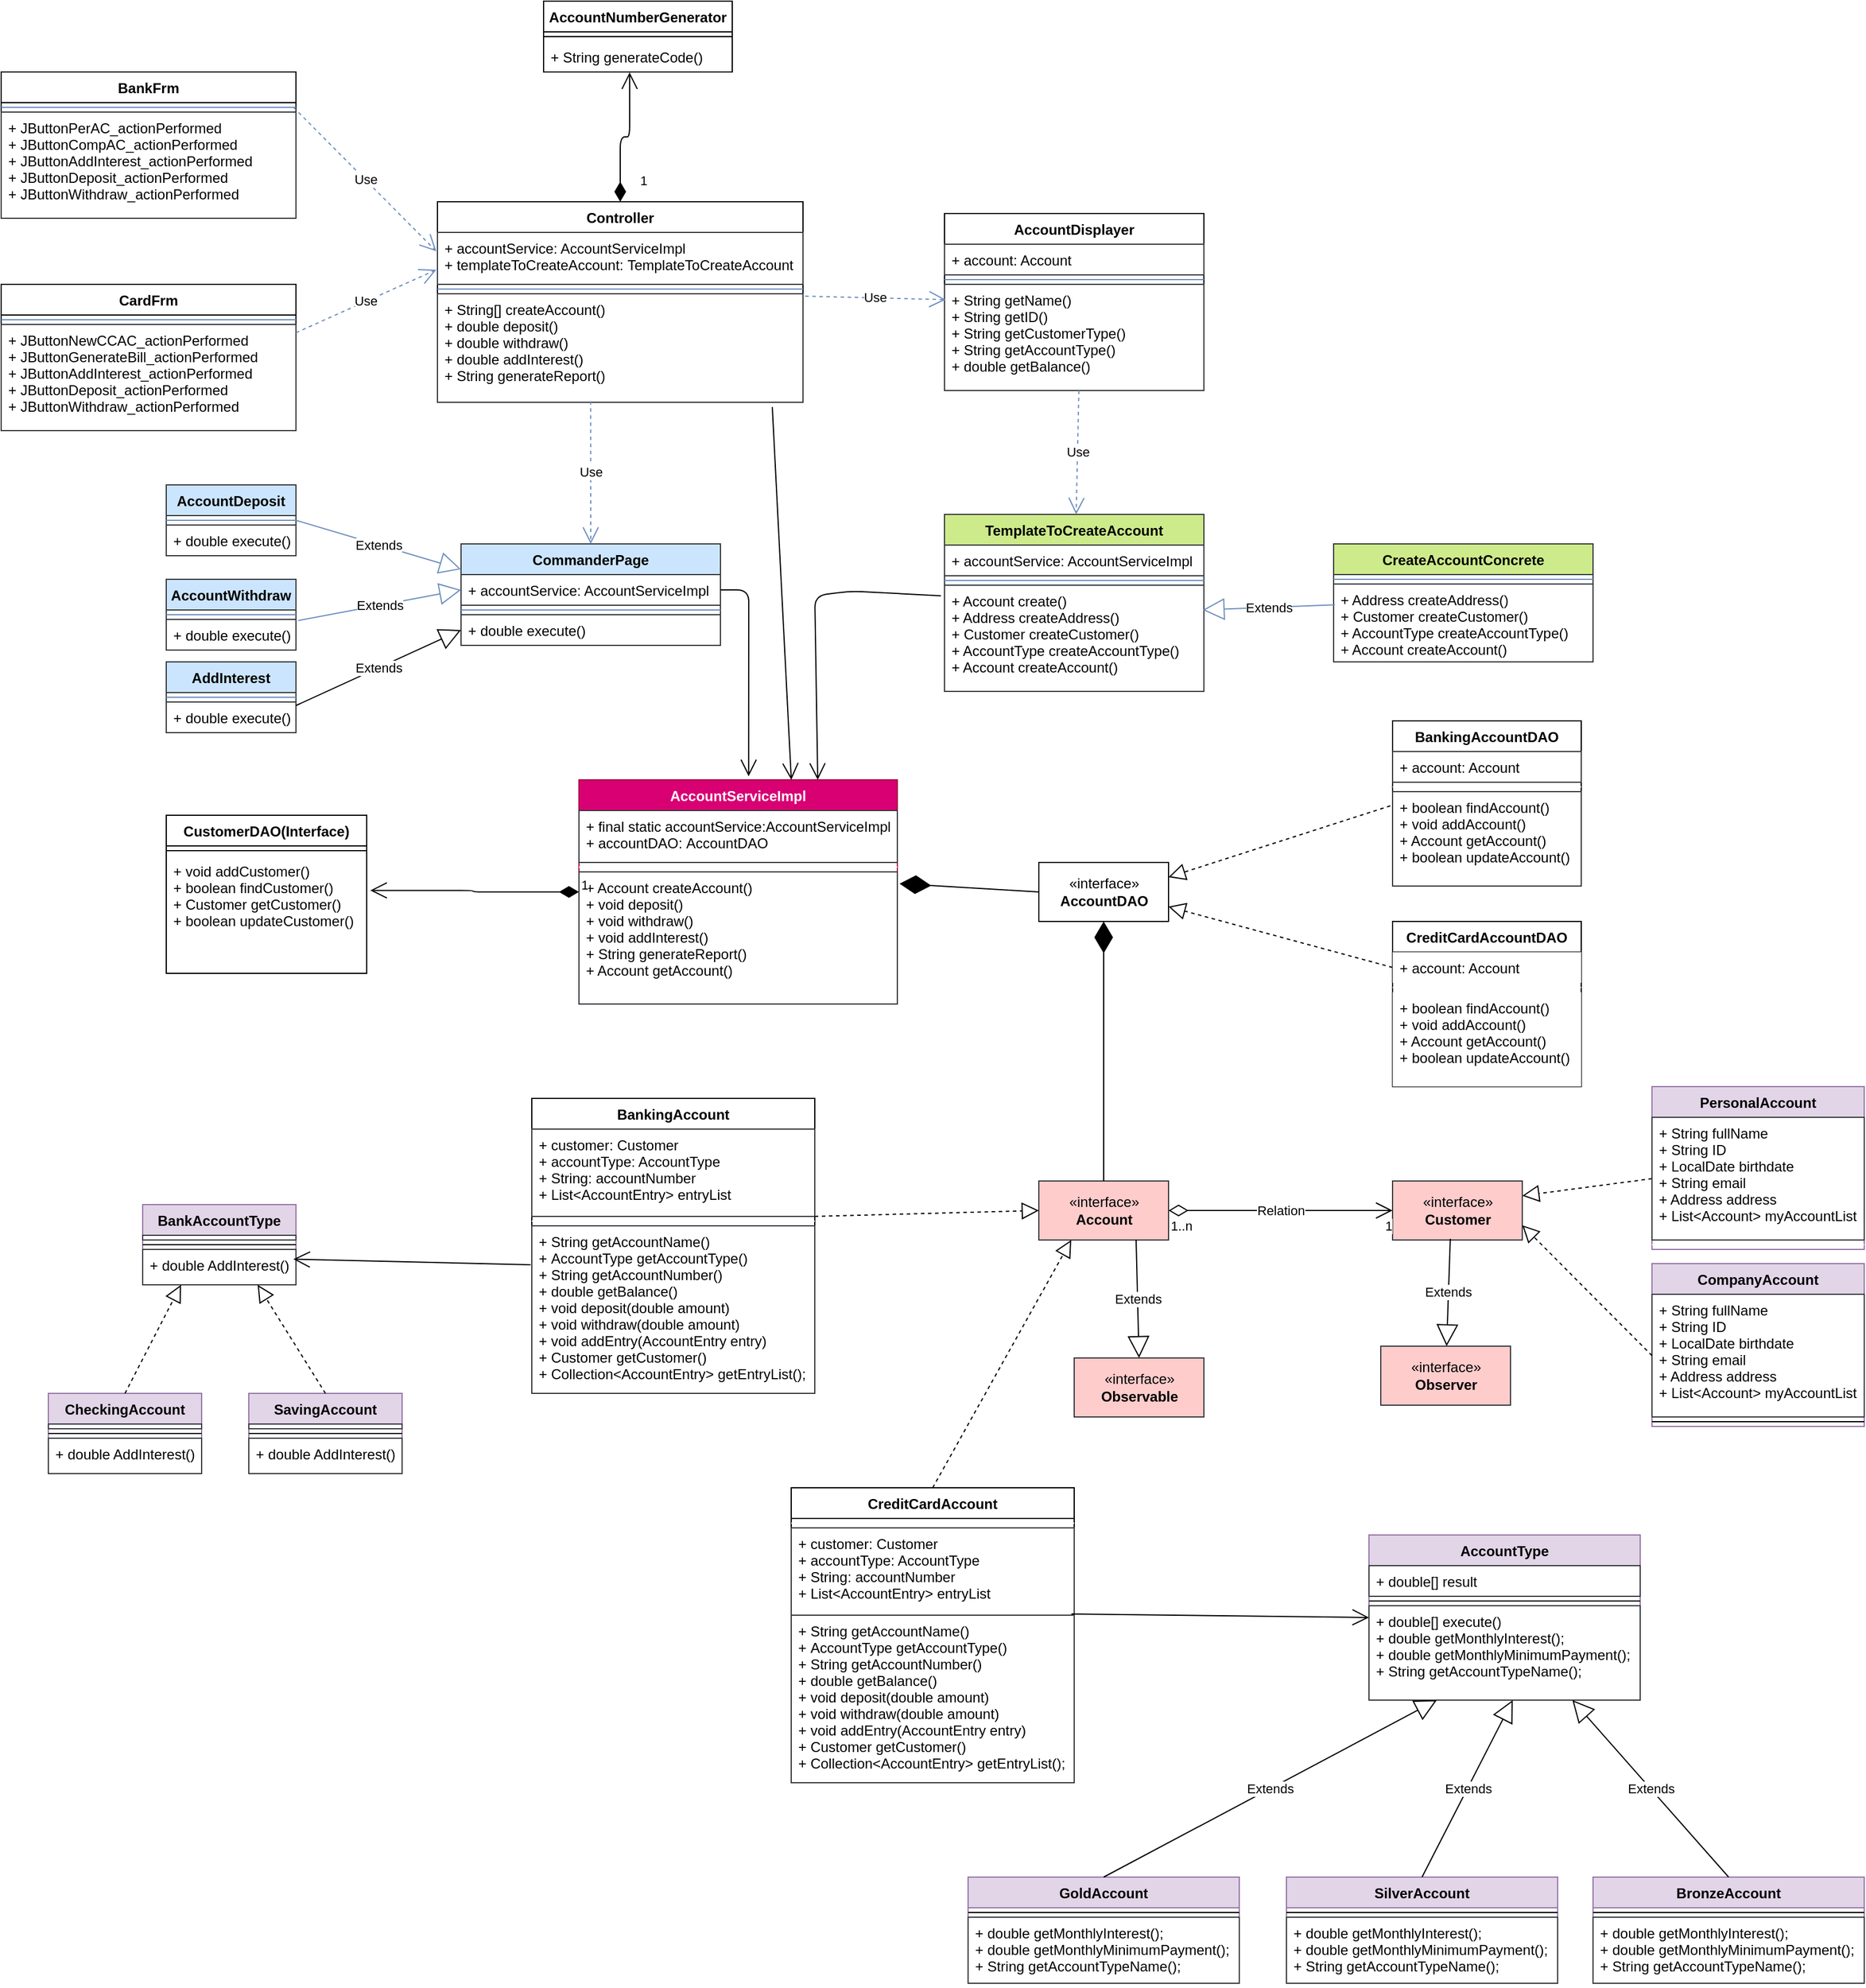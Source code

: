 <mxfile version="13.10.0" type="device"><diagram id="N6geoJVRwXy_Mv2rd3Je" name="Page-1"><mxGraphModel dx="1720" dy="2029" grid="1" gridSize="10" guides="0" tooltips="1" connect="1" arrows="1" fold="1" page="1" pageScale="1" pageWidth="850" pageHeight="1100" math="0" shadow="0"><root><mxCell id="0"/><mxCell id="1" parent="0"/><mxCell id="7Wsvsvhpd3cD05kShC8l-5" value="CardFrm" style="swimlane;fontStyle=1;align=center;verticalAlign=top;childLayout=stackLayout;horizontal=1;startSize=26;horizontalStack=0;resizeParent=1;resizeParentMax=0;resizeLast=0;collapsible=1;marginBottom=0;" parent="1" vertex="1"><mxGeometry x="30" y="160" width="250" height="124" as="geometry"/></mxCell><mxCell id="7Wsvsvhpd3cD05kShC8l-7" value="" style="line;strokeWidth=1;fillColor=#dae8fc;align=left;verticalAlign=middle;spacingTop=-1;spacingLeft=3;spacingRight=3;rotatable=0;labelPosition=right;points=[];portConstraint=eastwest;strokeColor=#6c8ebf;" parent="7Wsvsvhpd3cD05kShC8l-5" vertex="1"><mxGeometry y="26" width="250" height="8" as="geometry"/></mxCell><mxCell id="7Wsvsvhpd3cD05kShC8l-8" value="+ JButtonNewCCAC_actionPerformed&#10;+ JButtonGenerateBill_actionPerformed&#10;+ JButtonAddInterest_actionPerformed&#10;+ JButtonDeposit_actionPerformed&#10;+ JButtonWithdraw_actionPerformed" style="text;strokeColor=#36393d;align=left;verticalAlign=top;spacingLeft=4;spacingRight=4;overflow=hidden;rotatable=0;points=[[0,0.5],[1,0.5]];portConstraint=eastwest;fillColor=#FFFFFF;" parent="7Wsvsvhpd3cD05kShC8l-5" vertex="1"><mxGeometry y="34" width="250" height="90" as="geometry"/></mxCell><mxCell id="7Wsvsvhpd3cD05kShC8l-23" value="BankFrm" style="swimlane;fontStyle=1;align=center;verticalAlign=top;childLayout=stackLayout;horizontal=1;startSize=26;horizontalStack=0;resizeParent=1;resizeParentMax=0;resizeLast=0;collapsible=1;marginBottom=0;" parent="1" vertex="1"><mxGeometry x="30" y="-20" width="250" height="124" as="geometry"/></mxCell><mxCell id="7Wsvsvhpd3cD05kShC8l-25" value="" style="line;strokeWidth=1;fillColor=#dae8fc;align=left;verticalAlign=middle;spacingTop=-1;spacingLeft=3;spacingRight=3;rotatable=0;labelPosition=right;points=[];portConstraint=eastwest;strokeColor=#6c8ebf;" parent="7Wsvsvhpd3cD05kShC8l-23" vertex="1"><mxGeometry y="26" width="250" height="8" as="geometry"/></mxCell><mxCell id="7Wsvsvhpd3cD05kShC8l-26" value="+ JButtonPerAC_actionPerformed&#10;+ JButtonCompAC_actionPerformed&#10;+ JButtonAddInterest_actionPerformed&#10;+ JButtonDeposit_actionPerformed&#10;+ JButtonWithdraw_actionPerformed" style="text;align=left;verticalAlign=top;spacingLeft=4;spacingRight=4;overflow=hidden;rotatable=0;points=[[0,0.5],[1,0.5]];portConstraint=eastwest;strokeColor=#36393d;fillColor=#FFFFFF;" parent="7Wsvsvhpd3cD05kShC8l-23" vertex="1"><mxGeometry y="34" width="250" height="90" as="geometry"/></mxCell><mxCell id="7Wsvsvhpd3cD05kShC8l-27" value="Controller" style="swimlane;fontStyle=1;align=center;verticalAlign=top;childLayout=stackLayout;horizontal=1;startSize=26;horizontalStack=0;resizeParent=1;resizeParentMax=0;resizeLast=0;collapsible=1;marginBottom=0;" parent="1" vertex="1"><mxGeometry x="400" y="90" width="310" height="170" as="geometry"/></mxCell><mxCell id="7Wsvsvhpd3cD05kShC8l-28" value="+ accountService: AccountServiceImpl&#10;+ templateToCreateAccount: TemplateToCreateAccount" style="text;strokeColor=#36393d;align=left;verticalAlign=top;spacingLeft=4;spacingRight=4;overflow=hidden;rotatable=0;points=[[0,0.5],[1,0.5]];portConstraint=eastwest;fillColor=#FFFFFF;" parent="7Wsvsvhpd3cD05kShC8l-27" vertex="1"><mxGeometry y="26" width="310" height="44" as="geometry"/></mxCell><mxCell id="7Wsvsvhpd3cD05kShC8l-29" value="" style="line;strokeWidth=1;fillColor=#dae8fc;align=left;verticalAlign=middle;spacingTop=-1;spacingLeft=3;spacingRight=3;rotatable=0;labelPosition=right;points=[];portConstraint=eastwest;strokeColor=#6c8ebf;" parent="7Wsvsvhpd3cD05kShC8l-27" vertex="1"><mxGeometry y="70" width="310" height="8" as="geometry"/></mxCell><mxCell id="7Wsvsvhpd3cD05kShC8l-30" value="+ String[] createAccount()&#10;+ double deposit()&#10;+ double withdraw()&#10;+ double addInterest()&#10;+ String generateReport()&#10;" style="text;strokeColor=#36393d;align=left;verticalAlign=top;spacingLeft=4;spacingRight=4;overflow=hidden;rotatable=0;points=[[0,0.5],[1,0.5]];portConstraint=eastwest;fillColor=#FFFFFF;" parent="7Wsvsvhpd3cD05kShC8l-27" vertex="1"><mxGeometry y="78" width="310" height="92" as="geometry"/></mxCell><mxCell id="7Wsvsvhpd3cD05kShC8l-33" value="Use" style="endArrow=open;endSize=12;dashed=1;html=1;exitX=0.992;exitY=-0.044;exitDx=0;exitDy=0;exitPerimeter=0;entryX=-0.003;entryY=0.364;entryDx=0;entryDy=0;entryPerimeter=0;fillColor=#dae8fc;strokeColor=#6c8ebf;" parent="1" source="7Wsvsvhpd3cD05kShC8l-26" target="7Wsvsvhpd3cD05kShC8l-28" edge="1"><mxGeometry width="160" relative="1" as="geometry"><mxPoint x="340" y="140" as="sourcePoint"/><mxPoint x="345" y="153" as="targetPoint"/></mxGeometry></mxCell><mxCell id="7Wsvsvhpd3cD05kShC8l-34" value="Use" style="endArrow=open;endSize=12;dashed=1;html=1;exitX=1;exitY=0.078;exitDx=0;exitDy=0;exitPerimeter=0;entryX=-0.003;entryY=0.719;entryDx=0;entryDy=0;entryPerimeter=0;fillColor=#dae8fc;strokeColor=#6c8ebf;" parent="1" source="7Wsvsvhpd3cD05kShC8l-8" target="7Wsvsvhpd3cD05kShC8l-28" edge="1"><mxGeometry width="160" relative="1" as="geometry"><mxPoint x="288" y="66.04" as="sourcePoint"/><mxPoint x="355" y="163.024" as="targetPoint"/></mxGeometry></mxCell><mxCell id="7Wsvsvhpd3cD05kShC8l-35" value="CommanderPage" style="swimlane;fontStyle=1;align=center;verticalAlign=top;childLayout=stackLayout;horizontal=1;startSize=26;horizontalStack=0;resizeParent=1;resizeParentMax=0;resizeLast=0;collapsible=1;marginBottom=0;fillColor=#cce5ff;strokeColor=#36393d;" parent="1" vertex="1"><mxGeometry x="420" y="380" width="220" height="86" as="geometry"/></mxCell><mxCell id="7Wsvsvhpd3cD05kShC8l-36" value="+ accountService: AccountServiceImpl" style="text;strokeColor=#36393d;align=left;verticalAlign=top;spacingLeft=4;spacingRight=4;overflow=hidden;rotatable=0;points=[[0,0.5],[1,0.5]];portConstraint=eastwest;fillColor=#FFFFFF;" parent="7Wsvsvhpd3cD05kShC8l-35" vertex="1"><mxGeometry y="26" width="220" height="26" as="geometry"/></mxCell><mxCell id="7Wsvsvhpd3cD05kShC8l-37" value="" style="line;strokeWidth=1;fillColor=#dae8fc;align=left;verticalAlign=middle;spacingTop=-1;spacingLeft=3;spacingRight=3;rotatable=0;labelPosition=right;points=[];portConstraint=eastwest;strokeColor=#6c8ebf;" parent="7Wsvsvhpd3cD05kShC8l-35" vertex="1"><mxGeometry y="52" width="220" height="8" as="geometry"/></mxCell><mxCell id="7Wsvsvhpd3cD05kShC8l-38" value="+ double execute()" style="text;strokeColor=#36393d;align=left;verticalAlign=top;spacingLeft=4;spacingRight=4;overflow=hidden;rotatable=0;points=[[0,0.5],[1,0.5]];portConstraint=eastwest;fillColor=#FFFFFF;" parent="7Wsvsvhpd3cD05kShC8l-35" vertex="1"><mxGeometry y="60" width="220" height="26" as="geometry"/></mxCell><mxCell id="7Wsvsvhpd3cD05kShC8l-39" value="Use" style="endArrow=open;endSize=12;dashed=1;html=1;entryX=0.5;entryY=0;entryDx=0;entryDy=0;exitX=0.419;exitY=0.989;exitDx=0;exitDy=0;exitPerimeter=0;fillColor=#dae8fc;strokeColor=#6c8ebf;" parent="1" source="7Wsvsvhpd3cD05kShC8l-30" target="7Wsvsvhpd3cD05kShC8l-35" edge="1"><mxGeometry width="160" relative="1" as="geometry"><mxPoint x="557" y="279" as="sourcePoint"/><mxPoint x="419.07" y="177.636" as="targetPoint"/></mxGeometry></mxCell><mxCell id="7Wsvsvhpd3cD05kShC8l-41" value="AccountDeposit" style="swimlane;fontStyle=1;align=center;verticalAlign=top;childLayout=stackLayout;horizontal=1;startSize=26;horizontalStack=0;resizeParent=1;resizeParentMax=0;resizeLast=0;collapsible=1;marginBottom=0;fillColor=#cce5ff;strokeColor=#36393d;" parent="1" vertex="1"><mxGeometry x="170" y="330" width="110" height="60" as="geometry"/></mxCell><mxCell id="7Wsvsvhpd3cD05kShC8l-43" value="" style="line;strokeWidth=1;fillColor=#dae8fc;align=left;verticalAlign=middle;spacingTop=-1;spacingLeft=3;spacingRight=3;rotatable=0;labelPosition=right;points=[];portConstraint=eastwest;strokeColor=#6c8ebf;" parent="7Wsvsvhpd3cD05kShC8l-41" vertex="1"><mxGeometry y="26" width="110" height="8" as="geometry"/></mxCell><mxCell id="7Wsvsvhpd3cD05kShC8l-44" value="+ double execute():" style="text;strokeColor=#36393d;align=left;verticalAlign=top;spacingLeft=4;spacingRight=4;overflow=hidden;rotatable=0;points=[[0,0.5],[1,0.5]];portConstraint=eastwest;fillColor=#FFFFFF;" parent="7Wsvsvhpd3cD05kShC8l-41" vertex="1"><mxGeometry y="34" width="110" height="26" as="geometry"/></mxCell><mxCell id="7Wsvsvhpd3cD05kShC8l-45" value="AccountWithdraw" style="swimlane;fontStyle=1;align=center;verticalAlign=top;childLayout=stackLayout;horizontal=1;startSize=26;horizontalStack=0;resizeParent=1;resizeParentMax=0;resizeLast=0;collapsible=1;marginBottom=0;fillColor=#cce5ff;strokeColor=#36393d;" parent="1" vertex="1"><mxGeometry x="170" y="410" width="110" height="60" as="geometry"/></mxCell><mxCell id="7Wsvsvhpd3cD05kShC8l-46" value="" style="line;strokeWidth=1;fillColor=#dae8fc;align=left;verticalAlign=middle;spacingTop=-1;spacingLeft=3;spacingRight=3;rotatable=0;labelPosition=right;points=[];portConstraint=eastwest;strokeColor=#6c8ebf;" parent="7Wsvsvhpd3cD05kShC8l-45" vertex="1"><mxGeometry y="26" width="110" height="8" as="geometry"/></mxCell><mxCell id="7Wsvsvhpd3cD05kShC8l-47" value="+ double execute():" style="text;strokeColor=#36393d;align=left;verticalAlign=top;spacingLeft=4;spacingRight=4;overflow=hidden;rotatable=0;points=[[0,0.5],[1,0.5]];portConstraint=eastwest;fillColor=#FFFFFF;" parent="7Wsvsvhpd3cD05kShC8l-45" vertex="1"><mxGeometry y="34" width="110" height="26" as="geometry"/></mxCell><mxCell id="7Wsvsvhpd3cD05kShC8l-48" value="AddInterest" style="swimlane;fontStyle=1;align=center;verticalAlign=top;childLayout=stackLayout;horizontal=1;startSize=26;horizontalStack=0;resizeParent=1;resizeParentMax=0;resizeLast=0;collapsible=1;marginBottom=0;fillColor=#cce5ff;strokeColor=#36393d;" parent="1" vertex="1"><mxGeometry x="170" y="480" width="110" height="60" as="geometry"/></mxCell><mxCell id="7Wsvsvhpd3cD05kShC8l-49" value="" style="line;strokeWidth=1;fillColor=#dae8fc;align=left;verticalAlign=middle;spacingTop=-1;spacingLeft=3;spacingRight=3;rotatable=0;labelPosition=right;points=[];portConstraint=eastwest;strokeColor=#6c8ebf;" parent="7Wsvsvhpd3cD05kShC8l-48" vertex="1"><mxGeometry y="26" width="110" height="8" as="geometry"/></mxCell><mxCell id="7Wsvsvhpd3cD05kShC8l-50" value="+ double execute():" style="text;strokeColor=#36393d;align=left;verticalAlign=top;spacingLeft=4;spacingRight=4;overflow=hidden;rotatable=0;points=[[0,0.5],[1,0.5]];portConstraint=eastwest;fillColor=#FFFFFF;" parent="7Wsvsvhpd3cD05kShC8l-48" vertex="1"><mxGeometry y="34" width="110" height="26" as="geometry"/></mxCell><mxCell id="7Wsvsvhpd3cD05kShC8l-53" value="AccountDisplayer" style="swimlane;fontStyle=1;align=center;verticalAlign=top;childLayout=stackLayout;horizontal=1;startSize=26;horizontalStack=0;resizeParent=1;resizeParentMax=0;resizeLast=0;collapsible=1;marginBottom=0;" parent="1" vertex="1"><mxGeometry x="830" y="100" width="220" height="150" as="geometry"/></mxCell><mxCell id="7Wsvsvhpd3cD05kShC8l-54" value="+ account: Account" style="text;strokeColor=#36393d;align=left;verticalAlign=top;spacingLeft=4;spacingRight=4;overflow=hidden;rotatable=0;points=[[0,0.5],[1,0.5]];portConstraint=eastwest;fillColor=#FFFFFF;" parent="7Wsvsvhpd3cD05kShC8l-53" vertex="1"><mxGeometry y="26" width="220" height="26" as="geometry"/></mxCell><mxCell id="7Wsvsvhpd3cD05kShC8l-55" value="" style="line;strokeWidth=1;fillColor=#dae8fc;align=left;verticalAlign=middle;spacingTop=-1;spacingLeft=3;spacingRight=3;rotatable=0;labelPosition=right;points=[];portConstraint=eastwest;strokeColor=#6c8ebf;" parent="7Wsvsvhpd3cD05kShC8l-53" vertex="1"><mxGeometry y="52" width="220" height="8" as="geometry"/></mxCell><mxCell id="7Wsvsvhpd3cD05kShC8l-56" value="+ String getName()&#10;+ String getID()&#10;+ String getCustomerType()&#10;+ String getAccountType()&#10;+ double getBalance()" style="text;strokeColor=#36393d;align=left;verticalAlign=top;spacingLeft=4;spacingRight=4;overflow=hidden;rotatable=0;points=[[0,0.5],[1,0.5]];portConstraint=eastwest;fillColor=#FFFFFF;" parent="7Wsvsvhpd3cD05kShC8l-53" vertex="1"><mxGeometry y="60" width="220" height="90" as="geometry"/></mxCell><mxCell id="7Wsvsvhpd3cD05kShC8l-57" value="Use" style="endArrow=open;endSize=12;dashed=1;html=1;entryX=0.005;entryY=0.144;entryDx=0;entryDy=0;exitX=1.006;exitY=0.022;exitDx=0;exitDy=0;exitPerimeter=0;entryPerimeter=0;fillColor=#dae8fc;strokeColor=#6c8ebf;" parent="1" source="7Wsvsvhpd3cD05kShC8l-30" target="7Wsvsvhpd3cD05kShC8l-56" edge="1"><mxGeometry width="160" relative="1" as="geometry"><mxPoint x="567" y="289" as="sourcePoint"/><mxPoint x="435" y="360" as="targetPoint"/></mxGeometry></mxCell><mxCell id="7Wsvsvhpd3cD05kShC8l-58" value="TemplateToCreateAccount" style="swimlane;fontStyle=1;align=center;verticalAlign=top;childLayout=stackLayout;horizontal=1;startSize=26;horizontalStack=0;resizeParent=1;resizeParentMax=0;resizeLast=0;collapsible=1;marginBottom=0;fillColor=#cdeb8b;strokeColor=#36393d;" parent="1" vertex="1"><mxGeometry x="830" y="355" width="220" height="150" as="geometry"/></mxCell><mxCell id="7Wsvsvhpd3cD05kShC8l-59" value="+ accountService: AccountServiceImpl" style="text;strokeColor=#36393d;align=left;verticalAlign=top;spacingLeft=4;spacingRight=4;overflow=hidden;rotatable=0;points=[[0,0.5],[1,0.5]];portConstraint=eastwest;fillColor=#FFFFFF;" parent="7Wsvsvhpd3cD05kShC8l-58" vertex="1"><mxGeometry y="26" width="220" height="26" as="geometry"/></mxCell><mxCell id="7Wsvsvhpd3cD05kShC8l-60" value="" style="line;strokeWidth=1;fillColor=#dae8fc;align=left;verticalAlign=middle;spacingTop=-1;spacingLeft=3;spacingRight=3;rotatable=0;labelPosition=right;points=[];portConstraint=eastwest;strokeColor=#6c8ebf;" parent="7Wsvsvhpd3cD05kShC8l-58" vertex="1"><mxGeometry y="52" width="220" height="8" as="geometry"/></mxCell><mxCell id="7Wsvsvhpd3cD05kShC8l-61" value="+ Account create()&#10;+ Address createAddress()&#10;+ Customer createCustomer()&#10;+ AccountType createAccountType()&#10;+ Account createAccount()" style="text;strokeColor=#36393d;align=left;verticalAlign=top;spacingLeft=4;spacingRight=4;overflow=hidden;rotatable=0;points=[[0,0.5],[1,0.5]];portConstraint=eastwest;fillColor=#FFFFFF;" parent="7Wsvsvhpd3cD05kShC8l-58" vertex="1"><mxGeometry y="60" width="220" height="90" as="geometry"/></mxCell><mxCell id="7Wsvsvhpd3cD05kShC8l-62" value="Use" style="endArrow=open;endSize=12;dashed=1;html=1;exitX=0.518;exitY=1;exitDx=0;exitDy=0;exitPerimeter=0;fillColor=#dae8fc;strokeColor=#6c8ebf;" parent="1" source="7Wsvsvhpd3cD05kShC8l-56" target="7Wsvsvhpd3cD05kShC8l-58" edge="1"><mxGeometry width="160" relative="1" as="geometry"><mxPoint x="731.86" y="200.024" as="sourcePoint"/><mxPoint x="841.1" y="202.96" as="targetPoint"/></mxGeometry></mxCell><mxCell id="7Wsvsvhpd3cD05kShC8l-63" value="CreateAccountConcrete" style="swimlane;fontStyle=1;align=center;verticalAlign=top;childLayout=stackLayout;horizontal=1;startSize=26;horizontalStack=0;resizeParent=1;resizeParentMax=0;resizeLast=0;collapsible=1;marginBottom=0;fillColor=#cdeb8b;strokeColor=#36393d;" parent="1" vertex="1"><mxGeometry x="1160" y="380" width="220" height="100" as="geometry"/></mxCell><mxCell id="7Wsvsvhpd3cD05kShC8l-65" value="" style="line;strokeWidth=1;fillColor=#dae8fc;align=left;verticalAlign=middle;spacingTop=-1;spacingLeft=3;spacingRight=3;rotatable=0;labelPosition=right;points=[];portConstraint=eastwest;strokeColor=#6c8ebf;" parent="7Wsvsvhpd3cD05kShC8l-63" vertex="1"><mxGeometry y="26" width="220" height="8" as="geometry"/></mxCell><mxCell id="7Wsvsvhpd3cD05kShC8l-66" value="+ Address createAddress()&#10;+ Customer createCustomer()&#10;+ AccountType createAccountType()&#10;+ Account createAccount()" style="text;strokeColor=#36393d;align=left;verticalAlign=top;spacingLeft=4;spacingRight=4;overflow=hidden;rotatable=0;points=[[0,0.5],[1,0.5]];portConstraint=eastwest;fillColor=#FFFFFF;" parent="7Wsvsvhpd3cD05kShC8l-63" vertex="1"><mxGeometry y="34" width="220" height="66" as="geometry"/></mxCell><mxCell id="7Wsvsvhpd3cD05kShC8l-67" value="Extends" style="endArrow=block;endSize=16;endFill=0;html=1;exitX=0.005;exitY=0.267;exitDx=0;exitDy=0;exitPerimeter=0;fillColor=#dae8fc;strokeColor=#6c8ebf;" parent="1" source="7Wsvsvhpd3cD05kShC8l-66" edge="1"><mxGeometry width="160" relative="1" as="geometry"><mxPoint x="460" y="340" as="sourcePoint"/><mxPoint x="1049" y="436" as="targetPoint"/></mxGeometry></mxCell><mxCell id="7Wsvsvhpd3cD05kShC8l-68" value="Extends" style="endArrow=block;endSize=16;endFill=0;html=1;exitX=1;exitY=0.5;exitDx=0;exitDy=0;entryX=0;entryY=0.25;entryDx=0;entryDy=0;fillColor=#dae8fc;strokeColor=#6c8ebf;" parent="1" source="7Wsvsvhpd3cD05kShC8l-41" target="7Wsvsvhpd3cD05kShC8l-35" edge="1"><mxGeometry width="160" relative="1" as="geometry"><mxPoint x="360" y="340" as="sourcePoint"/><mxPoint x="520" y="340" as="targetPoint"/></mxGeometry></mxCell><mxCell id="7Wsvsvhpd3cD05kShC8l-69" value="Extends" style="endArrow=block;endSize=16;endFill=0;html=1;exitX=1.018;exitY=0.038;exitDx=0;exitDy=0;entryX=0;entryY=0.5;entryDx=0;entryDy=0;exitPerimeter=0;fillColor=#dae8fc;strokeColor=#6c8ebf;" parent="1" source="7Wsvsvhpd3cD05kShC8l-47" target="7Wsvsvhpd3cD05kShC8l-36" edge="1"><mxGeometry width="160" relative="1" as="geometry"><mxPoint x="290" y="400" as="sourcePoint"/><mxPoint x="430" y="411.5" as="targetPoint"/></mxGeometry></mxCell><mxCell id="7Wsvsvhpd3cD05kShC8l-70" value="Extends" style="endArrow=block;endSize=16;endFill=0;html=1;exitX=1;exitY=0.115;exitDx=0;exitDy=0;entryX=0;entryY=0.5;entryDx=0;entryDy=0;exitPerimeter=0;" parent="1" source="7Wsvsvhpd3cD05kShC8l-50" target="7Wsvsvhpd3cD05kShC8l-38" edge="1"><mxGeometry width="160" relative="1" as="geometry"><mxPoint x="300" y="410" as="sourcePoint"/><mxPoint x="440" y="421.5" as="targetPoint"/></mxGeometry></mxCell><mxCell id="7Wsvsvhpd3cD05kShC8l-71" value="AccountServiceImpl" style="swimlane;fontStyle=1;align=center;verticalAlign=top;childLayout=stackLayout;horizontal=1;startSize=26;horizontalStack=0;resizeParent=1;resizeParentMax=0;resizeLast=0;collapsible=1;marginBottom=0;fillColor=#d80073;strokeColor=#A50040;fontColor=#ffffff;" parent="1" vertex="1"><mxGeometry x="520" y="580" width="270" height="190" as="geometry"/></mxCell><mxCell id="7Wsvsvhpd3cD05kShC8l-72" value="+ final static accountService:AccountServiceImpl&#10;+ accountDAO: AccountDAO" style="text;strokeColor=#36393d;align=left;verticalAlign=top;spacingLeft=4;spacingRight=4;overflow=hidden;rotatable=0;points=[[0,0.5],[1,0.5]];portConstraint=eastwest;fillColor=#FFFFFF;" parent="7Wsvsvhpd3cD05kShC8l-71" vertex="1"><mxGeometry y="26" width="270" height="44" as="geometry"/></mxCell><mxCell id="7Wsvsvhpd3cD05kShC8l-73" value="" style="line;strokeWidth=1;align=left;verticalAlign=middle;spacingTop=-1;spacingLeft=3;spacingRight=3;rotatable=0;labelPosition=right;points=[];portConstraint=eastwest;fillColor=#FFFFFF;strokeColor=#FFFFFF;" parent="7Wsvsvhpd3cD05kShC8l-71" vertex="1"><mxGeometry y="70" width="270" height="8" as="geometry"/></mxCell><mxCell id="7Wsvsvhpd3cD05kShC8l-74" value="+ Account createAccount()&#10;+ void deposit()&#10;+ void withdraw()&#10;+ void addInterest()&#10;+ String generateReport()&#10;+ Account getAccount()" style="text;strokeColor=#36393d;align=left;verticalAlign=top;spacingLeft=4;spacingRight=4;overflow=hidden;rotatable=0;points=[[0,0.5],[1,0.5]];portConstraint=eastwest;fillColor=#FFFFFF;" parent="7Wsvsvhpd3cD05kShC8l-71" vertex="1"><mxGeometry y="78" width="270" height="112" as="geometry"/></mxCell><mxCell id="7Wsvsvhpd3cD05kShC8l-79" value="«interface»&lt;br&gt;&lt;b&gt;AccountDAO&lt;/b&gt;" style="html=1;" parent="1" vertex="1"><mxGeometry x="910" y="650" width="110" height="50" as="geometry"/></mxCell><mxCell id="7Wsvsvhpd3cD05kShC8l-80" value="BankingAccountDAO" style="swimlane;fontStyle=1;align=center;verticalAlign=top;childLayout=stackLayout;horizontal=1;startSize=26;horizontalStack=0;resizeParent=1;resizeParentMax=0;resizeLast=0;collapsible=1;marginBottom=0;" parent="1" vertex="1"><mxGeometry x="1210" y="530" width="160" height="140" as="geometry"/></mxCell><mxCell id="7Wsvsvhpd3cD05kShC8l-81" value="+ account: Account" style="text;strokeColor=#36393d;align=left;verticalAlign=top;spacingLeft=4;spacingRight=4;overflow=hidden;rotatable=0;points=[[0,0.5],[1,0.5]];portConstraint=eastwest;fillColor=#FFFFFF;" parent="7Wsvsvhpd3cD05kShC8l-80" vertex="1"><mxGeometry y="26" width="160" height="26" as="geometry"/></mxCell><mxCell id="7Wsvsvhpd3cD05kShC8l-82" value="" style="line;strokeWidth=1;align=left;verticalAlign=middle;spacingTop=-1;spacingLeft=3;spacingRight=3;rotatable=0;labelPosition=right;points=[];portConstraint=eastwest;strokeColor=#FFFFFF;fillColor=#FFFFFF;" parent="7Wsvsvhpd3cD05kShC8l-80" vertex="1"><mxGeometry y="52" width="160" height="8" as="geometry"/></mxCell><mxCell id="7Wsvsvhpd3cD05kShC8l-83" value="+ boolean findAccount()&#10;+ void addAccount()&#10;+ Account getAccount()&#10;+ boolean updateAccount()" style="text;strokeColor=#36393d;align=left;verticalAlign=top;spacingLeft=4;spacingRight=4;overflow=hidden;rotatable=0;points=[[0,0.5],[1,0.5]];portConstraint=eastwest;fillColor=#FFFFFF;" parent="7Wsvsvhpd3cD05kShC8l-80" vertex="1"><mxGeometry y="60" width="160" height="80" as="geometry"/></mxCell><mxCell id="7Wsvsvhpd3cD05kShC8l-88" value="CreditCardAccountDAO" style="swimlane;fontStyle=1;align=center;verticalAlign=top;childLayout=stackLayout;horizontal=1;startSize=26;horizontalStack=0;resizeParent=1;resizeParentMax=0;resizeLast=0;collapsible=1;marginBottom=0;" parent="1" vertex="1"><mxGeometry x="1210" y="700" width="160" height="140" as="geometry"/></mxCell><mxCell id="7Wsvsvhpd3cD05kShC8l-89" value="+ account: Account" style="text;align=left;verticalAlign=top;spacingLeft=4;spacingRight=4;overflow=hidden;rotatable=0;points=[[0,0.5],[1,0.5]];portConstraint=eastwest;fillColor=#FFFFFF;" parent="7Wsvsvhpd3cD05kShC8l-88" vertex="1"><mxGeometry y="26" width="160" height="26" as="geometry"/></mxCell><mxCell id="7Wsvsvhpd3cD05kShC8l-90" value="" style="line;strokeWidth=1;align=left;verticalAlign=middle;spacingTop=-1;spacingLeft=3;spacingRight=3;rotatable=0;labelPosition=right;points=[];portConstraint=eastwest;fillColor=#FFFFFF;strokeColor=#FFFFFF;" parent="7Wsvsvhpd3cD05kShC8l-88" vertex="1"><mxGeometry y="52" width="160" height="8" as="geometry"/></mxCell><mxCell id="7Wsvsvhpd3cD05kShC8l-91" value="+ boolean findAccount()&#10;+ void addAccount()&#10;+ Account getAccount()&#10;+ boolean updateAccount()" style="text;align=left;verticalAlign=top;spacingLeft=4;spacingRight=4;overflow=hidden;rotatable=0;points=[[0,0.5],[1,0.5]];portConstraint=eastwest;fillColor=#FFFFFF;" parent="7Wsvsvhpd3cD05kShC8l-88" vertex="1"><mxGeometry y="60" width="160" height="80" as="geometry"/></mxCell><mxCell id="7Wsvsvhpd3cD05kShC8l-92" value="" style="endArrow=block;dashed=1;endFill=0;endSize=12;html=1;exitX=-0.012;exitY=0.15;exitDx=0;exitDy=0;exitPerimeter=0;entryX=1;entryY=0.25;entryDx=0;entryDy=0;fillColor=#ffe6cc;" parent="1" source="7Wsvsvhpd3cD05kShC8l-83" target="7Wsvsvhpd3cD05kShC8l-79" edge="1"><mxGeometry width="160" relative="1" as="geometry"><mxPoint x="840" y="630" as="sourcePoint"/><mxPoint x="1000" y="630" as="targetPoint"/></mxGeometry></mxCell><mxCell id="7Wsvsvhpd3cD05kShC8l-93" value="" style="endArrow=block;dashed=1;endFill=0;endSize=12;html=1;exitX=0;exitY=0.5;exitDx=0;exitDy=0;entryX=1;entryY=0.75;entryDx=0;entryDy=0;fillColor=#ffe6cc;" parent="1" source="7Wsvsvhpd3cD05kShC8l-89" target="7Wsvsvhpd3cD05kShC8l-79" edge="1"><mxGeometry width="160" relative="1" as="geometry"><mxPoint x="1088.08" y="622" as="sourcePoint"/><mxPoint x="1000" y="672.5" as="targetPoint"/></mxGeometry></mxCell><mxCell id="7Wsvsvhpd3cD05kShC8l-102" value="«interface»&lt;br&gt;&lt;b&gt;Account&lt;/b&gt;" style="html=1;fillColor=#ffcccc;strokeColor=#36393d;" parent="1" vertex="1"><mxGeometry x="910" y="920" width="110" height="50" as="geometry"/></mxCell><mxCell id="7Wsvsvhpd3cD05kShC8l-103" value="BankingAccount" style="swimlane;fontStyle=1;align=center;verticalAlign=top;childLayout=stackLayout;horizontal=1;startSize=26;horizontalStack=0;resizeParent=1;resizeParentMax=0;resizeLast=0;collapsible=1;marginBottom=0;" parent="1" vertex="1"><mxGeometry x="480" y="850" width="240" height="250" as="geometry"/></mxCell><mxCell id="7Wsvsvhpd3cD05kShC8l-104" value="+ customer: Customer&#10;+ accountType: AccountType&#10;+ String: accountNumber&#10;+ List&lt;AccountEntry&gt; entryList" style="text;strokeColor=#36393d;align=left;verticalAlign=top;spacingLeft=4;spacingRight=4;overflow=hidden;rotatable=0;points=[[0,0.5],[1,0.5]];portConstraint=eastwest;fillColor=#FFFFFF;" parent="7Wsvsvhpd3cD05kShC8l-103" vertex="1"><mxGeometry y="26" width="240" height="74" as="geometry"/></mxCell><mxCell id="7Wsvsvhpd3cD05kShC8l-105" value="" style="line;strokeWidth=1;align=left;verticalAlign=middle;spacingTop=-1;spacingLeft=3;spacingRight=3;rotatable=0;labelPosition=right;points=[];portConstraint=eastwest;fillColor=#FFFFFF;strokeColor=#FFFFFF;" parent="7Wsvsvhpd3cD05kShC8l-103" vertex="1"><mxGeometry y="100" width="240" height="8" as="geometry"/></mxCell><mxCell id="7Wsvsvhpd3cD05kShC8l-106" value="+ String getAccountName()&#10;+ AccountType getAccountType()&#10;+ String getAccountNumber()&#10;+ double getBalance()&#10;+ void deposit(double amount)&#10;+ void withdraw(double amount)&#10;+ void addEntry(AccountEntry entry)&#10;+ Customer getCustomer()&#10;+ Collection&lt;AccountEntry&gt; getEntryList();" style="text;strokeColor=#36393d;align=left;verticalAlign=top;spacingLeft=4;spacingRight=4;overflow=hidden;rotatable=0;points=[[0,0.5],[1,0.5]];portConstraint=eastwest;fillColor=#FFFFFF;" parent="7Wsvsvhpd3cD05kShC8l-103" vertex="1"><mxGeometry y="108" width="240" height="142" as="geometry"/></mxCell><mxCell id="7Wsvsvhpd3cD05kShC8l-107" value="" style="endArrow=open;endFill=1;endSize=12;html=1;entryX=0.533;entryY=-0.016;entryDx=0;entryDy=0;exitX=1;exitY=0.5;exitDx=0;exitDy=0;entryPerimeter=0;" parent="1" source="7Wsvsvhpd3cD05kShC8l-36" target="7Wsvsvhpd3cD05kShC8l-71" edge="1"><mxGeometry width="160" relative="1" as="geometry"><mxPoint x="645" y="426" as="sourcePoint"/><mxPoint x="940" y="720" as="targetPoint"/><Array as="points"><mxPoint x="664" y="419"/></Array></mxGeometry></mxCell><mxCell id="7Wsvsvhpd3cD05kShC8l-108" value="" style="endArrow=open;endFill=1;endSize=12;html=1;entryX=0.75;entryY=0;entryDx=0;entryDy=0;exitX=-0.014;exitY=0.1;exitDx=0;exitDy=0;exitPerimeter=0;fillColor=#f8cecc;" parent="1" source="7Wsvsvhpd3cD05kShC8l-61" target="7Wsvsvhpd3cD05kShC8l-71" edge="1"><mxGeometry width="160" relative="1" as="geometry"><mxPoint x="650" y="429" as="sourcePoint"/><mxPoint x="673.91" y="586.96" as="targetPoint"/><Array as="points"><mxPoint x="750" y="420"/><mxPoint x="720" y="424"/></Array></mxGeometry></mxCell><mxCell id="7Wsvsvhpd3cD05kShC8l-109" value="" style="endArrow=diamondThin;endFill=1;endSize=24;html=1;exitX=0;exitY=0.5;exitDx=0;exitDy=0;entryX=1.007;entryY=0.089;entryDx=0;entryDy=0;entryPerimeter=0;fillColor=#ffe6cc;" parent="1" source="7Wsvsvhpd3cD05kShC8l-79" target="7Wsvsvhpd3cD05kShC8l-74" edge="1"><mxGeometry width="160" relative="1" as="geometry"><mxPoint x="880" y="630" as="sourcePoint"/><mxPoint x="940" y="600" as="targetPoint"/></mxGeometry></mxCell><mxCell id="7Wsvsvhpd3cD05kShC8l-110" value="" style="endArrow=diamondThin;endFill=1;endSize=24;html=1;exitX=0.5;exitY=0;exitDx=0;exitDy=0;entryX=0.5;entryY=1;entryDx=0;entryDy=0;" parent="1" source="7Wsvsvhpd3cD05kShC8l-102" target="7Wsvsvhpd3cD05kShC8l-79" edge="1"><mxGeometry width="160" relative="1" as="geometry"><mxPoint x="920" y="685" as="sourcePoint"/><mxPoint x="801.89" y="677.968" as="targetPoint"/></mxGeometry></mxCell><mxCell id="7Wsvsvhpd3cD05kShC8l-111" value="" style="endArrow=block;dashed=1;endFill=0;endSize=12;html=1;exitX=1;exitY=0;exitDx=0;exitDy=0;entryX=0;entryY=0.5;entryDx=0;entryDy=0;exitPerimeter=0;" parent="1" source="7Wsvsvhpd3cD05kShC8l-105" target="7Wsvsvhpd3cD05kShC8l-102" edge="1"><mxGeometry width="160" relative="1" as="geometry"><mxPoint x="780" y="850" as="sourcePoint"/><mxPoint x="940" y="850" as="targetPoint"/></mxGeometry></mxCell><mxCell id="7Wsvsvhpd3cD05kShC8l-112" value="CreditCardAccount" style="swimlane;fontStyle=1;align=center;verticalAlign=top;childLayout=stackLayout;horizontal=1;startSize=26;horizontalStack=0;resizeParent=1;resizeParentMax=0;resizeLast=0;collapsible=1;marginBottom=0;" parent="1" vertex="1"><mxGeometry x="700" y="1180" width="240" height="250" as="geometry"/></mxCell><mxCell id="7Wsvsvhpd3cD05kShC8l-114" value="" style="line;strokeWidth=1;align=left;verticalAlign=middle;spacingTop=-1;spacingLeft=3;spacingRight=3;rotatable=0;labelPosition=right;points=[];portConstraint=eastwest;fillColor=#FFFFFF;strokeColor=#FFFFFF;" parent="7Wsvsvhpd3cD05kShC8l-112" vertex="1"><mxGeometry y="26" width="240" height="8" as="geometry"/></mxCell><mxCell id="7Wsvsvhpd3cD05kShC8l-113" value="+ customer: Customer&#10;+ accountType: AccountType&#10;+ String: accountNumber&#10;+ List&lt;AccountEntry&gt; entryList" style="text;align=left;verticalAlign=top;spacingLeft=4;spacingRight=4;overflow=hidden;rotatable=0;points=[[0,0.5],[1,0.5]];portConstraint=eastwest;strokeColor=#36393d;fillColor=#FFFFFF;" parent="7Wsvsvhpd3cD05kShC8l-112" vertex="1"><mxGeometry y="34" width="240" height="74" as="geometry"/></mxCell><mxCell id="7Wsvsvhpd3cD05kShC8l-115" value="+ String getAccountName()&#10;+ AccountType getAccountType()&#10;+ String getAccountNumber()&#10;+ double getBalance()&#10;+ void deposit(double amount)&#10;+ void withdraw(double amount)&#10;+ void addEntry(AccountEntry entry)&#10;+ Customer getCustomer()&#10;+ Collection&lt;AccountEntry&gt; getEntryList();" style="text;align=left;verticalAlign=top;spacingLeft=4;spacingRight=4;overflow=hidden;rotatable=0;points=[[0,0.5],[1,0.5]];portConstraint=eastwest;strokeColor=#36393d;fillColor=#FFFFFF;" parent="7Wsvsvhpd3cD05kShC8l-112" vertex="1"><mxGeometry y="108" width="240" height="142" as="geometry"/></mxCell><mxCell id="7Wsvsvhpd3cD05kShC8l-116" value="" style="endArrow=block;dashed=1;endFill=0;endSize=12;html=1;exitX=0.5;exitY=0;exitDx=0;exitDy=0;entryX=0.25;entryY=1;entryDx=0;entryDy=0;" parent="1" source="7Wsvsvhpd3cD05kShC8l-112" target="7Wsvsvhpd3cD05kShC8l-102" edge="1"><mxGeometry width="160" relative="1" as="geometry"><mxPoint x="770" y="863.972" as="sourcePoint"/><mxPoint x="910" y="970" as="targetPoint"/></mxGeometry></mxCell><mxCell id="7Wsvsvhpd3cD05kShC8l-117" value="«interface»&lt;br&gt;&lt;b&gt;Customer&lt;/b&gt;" style="html=1;fillColor=#ffcccc;strokeColor=#36393d;" parent="1" vertex="1"><mxGeometry x="1210" y="920" width="110" height="50" as="geometry"/></mxCell><mxCell id="7Wsvsvhpd3cD05kShC8l-119" value="Relation" style="endArrow=open;html=1;endSize=12;startArrow=diamondThin;startSize=14;startFill=0;edgeStyle=orthogonalEdgeStyle;exitX=1;exitY=0.5;exitDx=0;exitDy=0;entryX=0;entryY=0.5;entryDx=0;entryDy=0;" parent="1" source="7Wsvsvhpd3cD05kShC8l-102" target="7Wsvsvhpd3cD05kShC8l-117" edge="1"><mxGeometry relative="1" as="geometry"><mxPoint x="870" y="1070" as="sourcePoint"/><mxPoint x="1030" y="1070" as="targetPoint"/></mxGeometry></mxCell><mxCell id="7Wsvsvhpd3cD05kShC8l-120" value="1..n" style="edgeLabel;resizable=0;html=1;align=left;verticalAlign=top;" parent="7Wsvsvhpd3cD05kShC8l-119" connectable="0" vertex="1"><mxGeometry x="-1" relative="1" as="geometry"/></mxCell><mxCell id="7Wsvsvhpd3cD05kShC8l-121" value="1" style="edgeLabel;resizable=0;html=1;align=right;verticalAlign=top;" parent="7Wsvsvhpd3cD05kShC8l-119" connectable="0" vertex="1"><mxGeometry x="1" relative="1" as="geometry"/></mxCell><mxCell id="7Wsvsvhpd3cD05kShC8l-127" value="CompanyAccount" style="swimlane;fontStyle=1;align=center;verticalAlign=top;childLayout=stackLayout;horizontal=1;startSize=26;horizontalStack=0;resizeParent=1;resizeParentMax=0;resizeLast=0;collapsible=1;marginBottom=0;fillColor=#e1d5e7;strokeColor=#9673a6;" parent="1" vertex="1"><mxGeometry x="1430" y="990" width="180" height="138" as="geometry"/></mxCell><mxCell id="7Wsvsvhpd3cD05kShC8l-128" value="+ String fullName&#10;+ String ID&#10;+ LocalDate birthdate&#10;+ String email&#10;+ Address address&#10;+ List&lt;Account&gt; myAccountList" style="text;strokeColor=#36393d;align=left;verticalAlign=top;spacingLeft=4;spacingRight=4;overflow=hidden;rotatable=0;points=[[0,0.5],[1,0.5]];portConstraint=eastwest;fillColor=#FFFFFF;" parent="7Wsvsvhpd3cD05kShC8l-127" vertex="1"><mxGeometry y="26" width="180" height="104" as="geometry"/></mxCell><mxCell id="7Wsvsvhpd3cD05kShC8l-129" value="" style="line;strokeWidth=1;align=left;verticalAlign=middle;spacingTop=-1;spacingLeft=3;spacingRight=3;rotatable=0;labelPosition=right;points=[];portConstraint=eastwest;fillColor=#FFFFFF;" parent="7Wsvsvhpd3cD05kShC8l-127" vertex="1"><mxGeometry y="130" width="180" height="8" as="geometry"/></mxCell><mxCell id="7Wsvsvhpd3cD05kShC8l-130" value="" style="endArrow=block;dashed=1;endFill=0;endSize=12;html=1;entryX=1;entryY=0.25;entryDx=0;entryDy=0;exitX=0;exitY=0.5;exitDx=0;exitDy=0;" parent="1" source="7Wsvsvhpd3cD05kShC8l-133" target="7Wsvsvhpd3cD05kShC8l-117" edge="1"><mxGeometry width="160" relative="1" as="geometry"><mxPoint x="1500" y="980" as="sourcePoint"/><mxPoint x="980" y="1035" as="targetPoint"/></mxGeometry></mxCell><mxCell id="7Wsvsvhpd3cD05kShC8l-131" value="" style="endArrow=block;dashed=1;endFill=0;endSize=12;html=1;exitX=0;exitY=0.5;exitDx=0;exitDy=0;entryX=1;entryY=0.75;entryDx=0;entryDy=0;" parent="1" source="7Wsvsvhpd3cD05kShC8l-128" target="7Wsvsvhpd3cD05kShC8l-117" edge="1"><mxGeometry width="160" relative="1" as="geometry"><mxPoint x="1418.98" y="917.004" as="sourcePoint"/><mxPoint x="1330" y="1050" as="targetPoint"/></mxGeometry></mxCell><mxCell id="7Wsvsvhpd3cD05kShC8l-132" value="PersonalAccount" style="swimlane;fontStyle=1;align=center;verticalAlign=top;childLayout=stackLayout;horizontal=1;startSize=26;horizontalStack=0;resizeParent=1;resizeParentMax=0;resizeLast=0;collapsible=1;marginBottom=0;fillColor=#e1d5e7;strokeColor=#9673a6;" parent="1" vertex="1"><mxGeometry x="1430" y="840" width="180" height="138" as="geometry"/></mxCell><mxCell id="7Wsvsvhpd3cD05kShC8l-133" value="+ String fullName&#10;+ String ID&#10;+ LocalDate birthdate&#10;+ String email&#10;+ Address address&#10;+ List&lt;Account&gt; myAccountList" style="text;strokeColor=#36393d;align=left;verticalAlign=top;spacingLeft=4;spacingRight=4;overflow=hidden;rotatable=0;points=[[0,0.5],[1,0.5]];portConstraint=eastwest;fillColor=#FFFFFF;" parent="7Wsvsvhpd3cD05kShC8l-132" vertex="1"><mxGeometry y="26" width="180" height="104" as="geometry"/></mxCell><mxCell id="7Wsvsvhpd3cD05kShC8l-134" value="" style="line;strokeWidth=1;align=left;verticalAlign=middle;spacingTop=-1;spacingLeft=3;spacingRight=3;rotatable=0;labelPosition=right;points=[];portConstraint=eastwest;fillColor=#FFFFFF;strokeColor=#FFFFFF;" parent="7Wsvsvhpd3cD05kShC8l-132" vertex="1"><mxGeometry y="130" width="180" height="8" as="geometry"/></mxCell><mxCell id="7Wsvsvhpd3cD05kShC8l-135" value="«interface»&lt;br&gt;&lt;b&gt;Observer&lt;/b&gt;" style="html=1;fillColor=#ffcccc;strokeColor=#36393d;" parent="1" vertex="1"><mxGeometry x="1200" y="1060" width="110" height="50" as="geometry"/></mxCell><mxCell id="7Wsvsvhpd3cD05kShC8l-136" value="«interface»&lt;br&gt;&lt;b&gt;Observable&lt;/b&gt;" style="html=1;fillColor=#ffcccc;strokeColor=#36393d;" parent="1" vertex="1"><mxGeometry x="940" y="1070" width="110" height="50" as="geometry"/></mxCell><mxCell id="7Wsvsvhpd3cD05kShC8l-137" value="Extends" style="endArrow=block;endSize=16;endFill=0;html=1;exitX=0.75;exitY=1;exitDx=0;exitDy=0;" parent="1" source="7Wsvsvhpd3cD05kShC8l-102" edge="1"><mxGeometry width="160" relative="1" as="geometry"><mxPoint x="990" y="1140" as="sourcePoint"/><mxPoint x="995" y="1070" as="targetPoint"/></mxGeometry></mxCell><mxCell id="7Wsvsvhpd3cD05kShC8l-138" value="Extends" style="endArrow=block;endSize=16;endFill=0;html=1;exitX=0.445;exitY=0.98;exitDx=0;exitDy=0;exitPerimeter=0;" parent="1" source="7Wsvsvhpd3cD05kShC8l-117" target="7Wsvsvhpd3cD05kShC8l-135" edge="1"><mxGeometry width="160" relative="1" as="geometry"><mxPoint x="1062.5" y="1060" as="sourcePoint"/><mxPoint x="1125" y="1140" as="targetPoint"/></mxGeometry></mxCell><mxCell id="7Wsvsvhpd3cD05kShC8l-139" value="" style="endArrow=open;endFill=1;endSize=12;html=1;exitX=0.99;exitY=-0.007;exitDx=0;exitDy=0;entryX=0;entryY=0.5;entryDx=0;entryDy=0;exitPerimeter=0;" parent="1" source="7Wsvsvhpd3cD05kShC8l-115" target="7Wsvsvhpd3cD05kShC8l-145" edge="1"><mxGeometry width="160" relative="1" as="geometry"><mxPoint x="990" y="1140" as="sourcePoint"/><mxPoint x="967.5" y="1130" as="targetPoint"/></mxGeometry></mxCell><mxCell id="7Wsvsvhpd3cD05kShC8l-145" value="AccountType" style="swimlane;fontStyle=1;align=center;verticalAlign=top;childLayout=stackLayout;horizontal=1;startSize=26;horizontalStack=0;resizeParent=1;resizeParentMax=0;resizeLast=0;collapsible=1;marginBottom=0;fillColor=#e1d5e7;strokeColor=#9673a6;" parent="1" vertex="1"><mxGeometry x="1190" y="1220" width="230" height="140" as="geometry"/></mxCell><mxCell id="7Wsvsvhpd3cD05kShC8l-146" value="+ double[] result" style="text;strokeColor=#36393d;align=left;verticalAlign=top;spacingLeft=4;spacingRight=4;overflow=hidden;rotatable=0;points=[[0,0.5],[1,0.5]];portConstraint=eastwest;fillColor=#FFFFFF;" parent="7Wsvsvhpd3cD05kShC8l-145" vertex="1"><mxGeometry y="26" width="230" height="26" as="geometry"/></mxCell><mxCell id="7Wsvsvhpd3cD05kShC8l-147" value="" style="line;strokeWidth=1;fillColor=none;align=left;verticalAlign=middle;spacingTop=-1;spacingLeft=3;spacingRight=3;rotatable=0;labelPosition=right;points=[];portConstraint=eastwest;" parent="7Wsvsvhpd3cD05kShC8l-145" vertex="1"><mxGeometry y="52" width="230" height="8" as="geometry"/></mxCell><mxCell id="7Wsvsvhpd3cD05kShC8l-148" value="+ double[] execute()&#10;+ double getMonthlyInterest();&#10;+ double getMonthlyMinimumPayment();&#10;+ String getAccountTypeName();" style="text;strokeColor=#36393d;align=left;verticalAlign=top;spacingLeft=4;spacingRight=4;overflow=hidden;rotatable=0;points=[[0,0.5],[1,0.5]];portConstraint=eastwest;fillColor=#FFFFFF;" parent="7Wsvsvhpd3cD05kShC8l-145" vertex="1"><mxGeometry y="60" width="230" height="80" as="geometry"/></mxCell><mxCell id="7Wsvsvhpd3cD05kShC8l-149" value="GoldAccount" style="swimlane;fontStyle=1;align=center;verticalAlign=top;childLayout=stackLayout;horizontal=1;startSize=26;horizontalStack=0;resizeParent=1;resizeParentMax=0;resizeLast=0;collapsible=1;marginBottom=0;fillColor=#e1d5e7;strokeColor=#9673a6;" parent="1" vertex="1"><mxGeometry x="850" y="1510" width="230" height="90" as="geometry"/></mxCell><mxCell id="7Wsvsvhpd3cD05kShC8l-151" value="" style="line;strokeWidth=1;fillColor=none;align=left;verticalAlign=middle;spacingTop=-1;spacingLeft=3;spacingRight=3;rotatable=0;labelPosition=right;points=[];portConstraint=eastwest;" parent="7Wsvsvhpd3cD05kShC8l-149" vertex="1"><mxGeometry y="26" width="230" height="8" as="geometry"/></mxCell><mxCell id="7Wsvsvhpd3cD05kShC8l-152" value="+ double getMonthlyInterest();&#10;+ double getMonthlyMinimumPayment();&#10;+ String getAccountTypeName();" style="text;strokeColor=#36393d;align=left;verticalAlign=top;spacingLeft=4;spacingRight=4;overflow=hidden;rotatable=0;points=[[0,0.5],[1,0.5]];portConstraint=eastwest;fillColor=#FFFFFF;" parent="7Wsvsvhpd3cD05kShC8l-149" vertex="1"><mxGeometry y="34" width="230" height="56" as="geometry"/></mxCell><mxCell id="7Wsvsvhpd3cD05kShC8l-153" value="SilverAccount" style="swimlane;fontStyle=1;align=center;verticalAlign=top;childLayout=stackLayout;horizontal=1;startSize=26;horizontalStack=0;resizeParent=1;resizeParentMax=0;resizeLast=0;collapsible=1;marginBottom=0;fillColor=#e1d5e7;strokeColor=#9673a6;" parent="1" vertex="1"><mxGeometry x="1120" y="1510" width="230" height="90" as="geometry"/></mxCell><mxCell id="7Wsvsvhpd3cD05kShC8l-154" value="" style="line;strokeWidth=1;fillColor=none;align=left;verticalAlign=middle;spacingTop=-1;spacingLeft=3;spacingRight=3;rotatable=0;labelPosition=right;points=[];portConstraint=eastwest;" parent="7Wsvsvhpd3cD05kShC8l-153" vertex="1"><mxGeometry y="26" width="230" height="8" as="geometry"/></mxCell><mxCell id="7Wsvsvhpd3cD05kShC8l-155" value="+ double getMonthlyInterest();&#10;+ double getMonthlyMinimumPayment();&#10;+ String getAccountTypeName();" style="text;strokeColor=#36393d;align=left;verticalAlign=top;spacingLeft=4;spacingRight=4;overflow=hidden;rotatable=0;points=[[0,0.5],[1,0.5]];portConstraint=eastwest;fillColor=#FFFFFF;" parent="7Wsvsvhpd3cD05kShC8l-153" vertex="1"><mxGeometry y="34" width="230" height="56" as="geometry"/></mxCell><mxCell id="7Wsvsvhpd3cD05kShC8l-156" value="BronzeAccount" style="swimlane;fontStyle=1;align=center;verticalAlign=top;childLayout=stackLayout;horizontal=1;startSize=26;horizontalStack=0;resizeParent=1;resizeParentMax=0;resizeLast=0;collapsible=1;marginBottom=0;fillColor=#e1d5e7;strokeColor=#9673a6;" parent="1" vertex="1"><mxGeometry x="1380" y="1510" width="230" height="90" as="geometry"/></mxCell><mxCell id="7Wsvsvhpd3cD05kShC8l-157" value="" style="line;strokeWidth=1;fillColor=none;align=left;verticalAlign=middle;spacingTop=-1;spacingLeft=3;spacingRight=3;rotatable=0;labelPosition=right;points=[];portConstraint=eastwest;" parent="7Wsvsvhpd3cD05kShC8l-156" vertex="1"><mxGeometry y="26" width="230" height="8" as="geometry"/></mxCell><mxCell id="7Wsvsvhpd3cD05kShC8l-158" value="+ double getMonthlyInterest();&#10;+ double getMonthlyMinimumPayment();&#10;+ String getAccountTypeName();" style="text;strokeColor=#36393d;align=left;verticalAlign=top;spacingLeft=4;spacingRight=4;overflow=hidden;rotatable=0;points=[[0,0.5],[1,0.5]];portConstraint=eastwest;fillColor=#FFFFFF;" parent="7Wsvsvhpd3cD05kShC8l-156" vertex="1"><mxGeometry y="34" width="230" height="56" as="geometry"/></mxCell><mxCell id="7Wsvsvhpd3cD05kShC8l-159" value="Extends" style="endArrow=block;endSize=16;endFill=0;html=1;exitX=0.5;exitY=0;exitDx=0;exitDy=0;entryX=0.25;entryY=1;entryDx=0;entryDy=0;" parent="1" source="7Wsvsvhpd3cD05kShC8l-149" target="7Wsvsvhpd3cD05kShC8l-145" edge="1"><mxGeometry width="160" relative="1" as="geometry"><mxPoint x="990" y="1340" as="sourcePoint"/><mxPoint x="1150" y="1340" as="targetPoint"/></mxGeometry></mxCell><mxCell id="7Wsvsvhpd3cD05kShC8l-160" value="Extends" style="endArrow=block;endSize=16;endFill=0;html=1;exitX=0.5;exitY=0;exitDx=0;exitDy=0;entryX=0.53;entryY=1;entryDx=0;entryDy=0;entryPerimeter=0;" parent="1" source="7Wsvsvhpd3cD05kShC8l-153" target="7Wsvsvhpd3cD05kShC8l-148" edge="1"><mxGeometry width="160" relative="1" as="geometry"><mxPoint x="725" y="1500" as="sourcePoint"/><mxPoint x="1330" y="1380" as="targetPoint"/></mxGeometry></mxCell><mxCell id="7Wsvsvhpd3cD05kShC8l-161" value="Extends" style="endArrow=block;endSize=16;endFill=0;html=1;exitX=0.5;exitY=0;exitDx=0;exitDy=0;entryX=0.75;entryY=1;entryDx=0;entryDy=0;" parent="1" source="7Wsvsvhpd3cD05kShC8l-156" target="7Wsvsvhpd3cD05kShC8l-145" edge="1"><mxGeometry width="160" relative="1" as="geometry"><mxPoint x="735" y="1510" as="sourcePoint"/><mxPoint x="900" y="1392" as="targetPoint"/></mxGeometry></mxCell><mxCell id="VL4IZcAu93SfY71y75Ug-13" value="BankAccountType" style="swimlane;fontStyle=1;align=center;verticalAlign=top;childLayout=stackLayout;horizontal=1;startSize=26;horizontalStack=0;resizeParent=1;resizeParentMax=0;resizeLast=0;collapsible=1;marginBottom=0;fillColor=#e1d5e7;strokeColor=#9673a6;" parent="1" vertex="1"><mxGeometry x="150" y="940" width="130" height="68" as="geometry"/></mxCell><mxCell id="VL4IZcAu93SfY71y75Ug-14" value="" style="text;strokeColor=#36393d;align=left;verticalAlign=top;spacingLeft=4;spacingRight=4;overflow=hidden;rotatable=0;points=[[0,0.5],[1,0.5]];portConstraint=eastwest;fillColor=#FFFFFF;" parent="VL4IZcAu93SfY71y75Ug-13" vertex="1"><mxGeometry y="26" width="130" height="4" as="geometry"/></mxCell><mxCell id="VL4IZcAu93SfY71y75Ug-15" value="" style="line;strokeWidth=1;fillColor=none;align=left;verticalAlign=middle;spacingTop=-1;spacingLeft=3;spacingRight=3;rotatable=0;labelPosition=right;points=[];portConstraint=eastwest;" parent="VL4IZcAu93SfY71y75Ug-13" vertex="1"><mxGeometry y="30" width="130" height="8" as="geometry"/></mxCell><mxCell id="VL4IZcAu93SfY71y75Ug-16" value="+ double AddInterest()" style="text;strokeColor=#36393d;align=left;verticalAlign=top;spacingLeft=4;spacingRight=4;overflow=hidden;rotatable=0;points=[[0,0.5],[1,0.5]];portConstraint=eastwest;fillColor=#FFFFFF;" parent="VL4IZcAu93SfY71y75Ug-13" vertex="1"><mxGeometry y="38" width="130" height="30" as="geometry"/></mxCell><mxCell id="VL4IZcAu93SfY71y75Ug-17" value="" style="endArrow=open;endFill=1;endSize=12;html=1;exitX=-0.004;exitY=0.232;exitDx=0;exitDy=0;entryX=0.983;entryY=0.275;entryDx=0;entryDy=0;exitPerimeter=0;entryPerimeter=0;" parent="1" source="7Wsvsvhpd3cD05kShC8l-106" target="VL4IZcAu93SfY71y75Ug-16" edge="1"><mxGeometry width="160" relative="1" as="geometry"><mxPoint x="947.6" y="1297.006" as="sourcePoint"/><mxPoint x="1200" y="1300" as="targetPoint"/></mxGeometry></mxCell><mxCell id="VL4IZcAu93SfY71y75Ug-18" value="CheckingAccount" style="swimlane;fontStyle=1;align=center;verticalAlign=top;childLayout=stackLayout;horizontal=1;startSize=26;horizontalStack=0;resizeParent=1;resizeParentMax=0;resizeLast=0;collapsible=1;marginBottom=0;fillColor=#e1d5e7;strokeColor=#9673a6;" parent="1" vertex="1"><mxGeometry x="70" y="1100" width="130" height="68" as="geometry"/></mxCell><mxCell id="VL4IZcAu93SfY71y75Ug-19" value="" style="text;strokeColor=#36393d;align=left;verticalAlign=top;spacingLeft=4;spacingRight=4;overflow=hidden;rotatable=0;points=[[0,0.5],[1,0.5]];portConstraint=eastwest;fillColor=#FFFFFF;" parent="VL4IZcAu93SfY71y75Ug-18" vertex="1"><mxGeometry y="26" width="130" height="4" as="geometry"/></mxCell><mxCell id="VL4IZcAu93SfY71y75Ug-20" value="" style="line;strokeWidth=1;fillColor=none;align=left;verticalAlign=middle;spacingTop=-1;spacingLeft=3;spacingRight=3;rotatable=0;labelPosition=right;points=[];portConstraint=eastwest;" parent="VL4IZcAu93SfY71y75Ug-18" vertex="1"><mxGeometry y="30" width="130" height="8" as="geometry"/></mxCell><mxCell id="VL4IZcAu93SfY71y75Ug-21" value="+ double AddInterest()" style="text;strokeColor=#36393d;align=left;verticalAlign=top;spacingLeft=4;spacingRight=4;overflow=hidden;rotatable=0;points=[[0,0.5],[1,0.5]];portConstraint=eastwest;fillColor=#FFFFFF;" parent="VL4IZcAu93SfY71y75Ug-18" vertex="1"><mxGeometry y="38" width="130" height="30" as="geometry"/></mxCell><mxCell id="VL4IZcAu93SfY71y75Ug-22" value="SavingAccount" style="swimlane;fontStyle=1;align=center;verticalAlign=top;childLayout=stackLayout;horizontal=1;startSize=26;horizontalStack=0;resizeParent=1;resizeParentMax=0;resizeLast=0;collapsible=1;marginBottom=0;fillColor=#e1d5e7;strokeColor=#9673a6;" parent="1" vertex="1"><mxGeometry x="240" y="1100" width="130" height="68" as="geometry"><mxRectangle x="240" y="1100" width="120" height="26" as="alternateBounds"/></mxGeometry></mxCell><mxCell id="VL4IZcAu93SfY71y75Ug-23" value="" style="text;strokeColor=#36393d;align=left;verticalAlign=top;spacingLeft=4;spacingRight=4;overflow=hidden;rotatable=0;points=[[0,0.5],[1,0.5]];portConstraint=eastwest;fillColor=#FFFFFF;" parent="VL4IZcAu93SfY71y75Ug-22" vertex="1"><mxGeometry y="26" width="130" height="4" as="geometry"/></mxCell><mxCell id="VL4IZcAu93SfY71y75Ug-24" value="" style="line;strokeWidth=1;fillColor=none;align=left;verticalAlign=middle;spacingTop=-1;spacingLeft=3;spacingRight=3;rotatable=0;labelPosition=right;points=[];portConstraint=eastwest;" parent="VL4IZcAu93SfY71y75Ug-22" vertex="1"><mxGeometry y="30" width="130" height="8" as="geometry"/></mxCell><mxCell id="VL4IZcAu93SfY71y75Ug-25" value="+ double AddInterest()" style="text;strokeColor=#36393d;align=left;verticalAlign=top;spacingLeft=4;spacingRight=4;overflow=hidden;rotatable=0;points=[[0,0.5],[1,0.5]];portConstraint=eastwest;fillColor=#FFFFFF;" parent="VL4IZcAu93SfY71y75Ug-22" vertex="1"><mxGeometry y="38" width="130" height="30" as="geometry"/></mxCell><mxCell id="VL4IZcAu93SfY71y75Ug-26" value="" style="endArrow=block;dashed=1;endFill=0;endSize=12;html=1;exitX=0.5;exitY=0;exitDx=0;exitDy=0;entryX=0.25;entryY=1;entryDx=0;entryDy=0;" parent="1" source="VL4IZcAu93SfY71y75Ug-18" target="VL4IZcAu93SfY71y75Ug-13" edge="1"><mxGeometry width="160" relative="1" as="geometry"><mxPoint x="210" y="1060" as="sourcePoint"/><mxPoint x="215" y="1050" as="targetPoint"/></mxGeometry></mxCell><mxCell id="VL4IZcAu93SfY71y75Ug-27" value="" style="endArrow=block;dashed=1;endFill=0;endSize=12;html=1;exitX=0.5;exitY=0;exitDx=0;exitDy=0;entryX=0.75;entryY=1;entryDx=0;entryDy=0;" parent="1" source="VL4IZcAu93SfY71y75Ug-22" target="VL4IZcAu93SfY71y75Ug-13" edge="1"><mxGeometry width="160" relative="1" as="geometry"><mxPoint x="145" y="1110" as="sourcePoint"/><mxPoint x="223.96" y="1020.01" as="targetPoint"/></mxGeometry></mxCell><mxCell id="NYree2hJoaNWEnZ3Cats-1" value="" style="endArrow=open;endFill=1;endSize=12;html=1;strokeColor=#000000;exitX=0.916;exitY=1.043;exitDx=0;exitDy=0;exitPerimeter=0;entryX=0.667;entryY=0;entryDx=0;entryDy=0;entryPerimeter=0;" parent="1" source="7Wsvsvhpd3cD05kShC8l-30" target="7Wsvsvhpd3cD05kShC8l-71" edge="1"><mxGeometry width="160" relative="1" as="geometry"><mxPoint x="400" y="340" as="sourcePoint"/><mxPoint x="560" y="340" as="targetPoint"/></mxGeometry></mxCell><mxCell id="drPhzA5IuX2fC8ZQOVOJ-1" value="AccountNumberGenerator" style="swimlane;fontStyle=1;align=center;verticalAlign=top;childLayout=stackLayout;horizontal=1;startSize=26;horizontalStack=0;resizeParent=1;resizeParentMax=0;resizeLast=0;collapsible=1;marginBottom=0;" vertex="1" parent="1"><mxGeometry x="490" y="-80" width="160" height="60" as="geometry"/></mxCell><mxCell id="drPhzA5IuX2fC8ZQOVOJ-3" value="" style="line;strokeWidth=1;fillColor=none;align=left;verticalAlign=middle;spacingTop=-1;spacingLeft=3;spacingRight=3;rotatable=0;labelPosition=right;points=[];portConstraint=eastwest;" vertex="1" parent="drPhzA5IuX2fC8ZQOVOJ-1"><mxGeometry y="26" width="160" height="8" as="geometry"/></mxCell><mxCell id="drPhzA5IuX2fC8ZQOVOJ-4" value="+ String generateCode()" style="text;strokeColor=none;fillColor=none;align=left;verticalAlign=top;spacingLeft=4;spacingRight=4;overflow=hidden;rotatable=0;points=[[0,0.5],[1,0.5]];portConstraint=eastwest;" vertex="1" parent="drPhzA5IuX2fC8ZQOVOJ-1"><mxGeometry y="34" width="160" height="26" as="geometry"/></mxCell><mxCell id="drPhzA5IuX2fC8ZQOVOJ-5" value="1" style="endArrow=open;html=1;endSize=12;startArrow=diamondThin;startSize=14;startFill=1;edgeStyle=orthogonalEdgeStyle;align=left;verticalAlign=bottom;exitX=0.5;exitY=0;exitDx=0;exitDy=0;entryX=0.456;entryY=1.013;entryDx=0;entryDy=0;entryPerimeter=0;" edge="1" parent="1" source="7Wsvsvhpd3cD05kShC8l-27" target="drPhzA5IuX2fC8ZQOVOJ-4"><mxGeometry x="-0.83" y="-15" relative="1" as="geometry"><mxPoint x="520" y="220" as="sourcePoint"/><mxPoint x="680" y="220" as="targetPoint"/><mxPoint y="1" as="offset"/></mxGeometry></mxCell><mxCell id="drPhzA5IuX2fC8ZQOVOJ-6" value="CustomerDAO(Interface)" style="swimlane;fontStyle=1;align=center;verticalAlign=top;childLayout=stackLayout;horizontal=1;startSize=26;horizontalStack=0;resizeParent=1;resizeParentMax=0;resizeLast=0;collapsible=1;marginBottom=0;" vertex="1" parent="1"><mxGeometry x="170" y="610" width="170" height="134" as="geometry"/></mxCell><mxCell id="drPhzA5IuX2fC8ZQOVOJ-8" value="" style="line;strokeWidth=1;fillColor=none;align=left;verticalAlign=middle;spacingTop=-1;spacingLeft=3;spacingRight=3;rotatable=0;labelPosition=right;points=[];portConstraint=eastwest;" vertex="1" parent="drPhzA5IuX2fC8ZQOVOJ-6"><mxGeometry y="26" width="170" height="8" as="geometry"/></mxCell><mxCell id="drPhzA5IuX2fC8ZQOVOJ-9" value="+ void addCustomer()&#10;+ boolean findCustomer()&#10;+ Customer getCustomer()&#10;+ boolean updateCustomer()" style="text;strokeColor=none;fillColor=none;align=left;verticalAlign=top;spacingLeft=4;spacingRight=4;overflow=hidden;rotatable=0;points=[[0,0.5],[1,0.5]];portConstraint=eastwest;" vertex="1" parent="drPhzA5IuX2fC8ZQOVOJ-6"><mxGeometry y="34" width="170" height="100" as="geometry"/></mxCell><mxCell id="drPhzA5IuX2fC8ZQOVOJ-10" value="1" style="endArrow=open;html=1;endSize=12;startArrow=diamondThin;startSize=14;startFill=1;edgeStyle=orthogonalEdgeStyle;align=left;verticalAlign=bottom;exitX=0;exitY=0.5;exitDx=0;exitDy=0;entryX=1.018;entryY=0.297;entryDx=0;entryDy=0;entryPerimeter=0;" edge="1" parent="1" source="7Wsvsvhpd3cD05kShC8l-71" target="drPhzA5IuX2fC8ZQOVOJ-9"><mxGeometry x="-1" y="3" relative="1" as="geometry"><mxPoint x="450" y="630" as="sourcePoint"/><mxPoint x="610" y="630" as="targetPoint"/></mxGeometry></mxCell></root></mxGraphModel></diagram></mxfile>